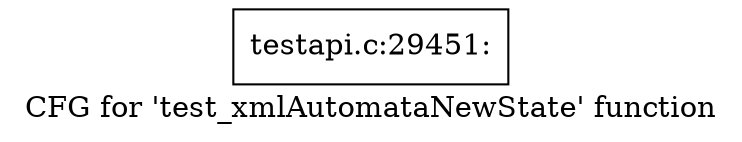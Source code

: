 digraph "CFG for 'test_xmlAutomataNewState' function" {
	label="CFG for 'test_xmlAutomataNewState' function";

	Node0x509cfe0 [shape=record,label="{testapi.c:29451:}"];
}
